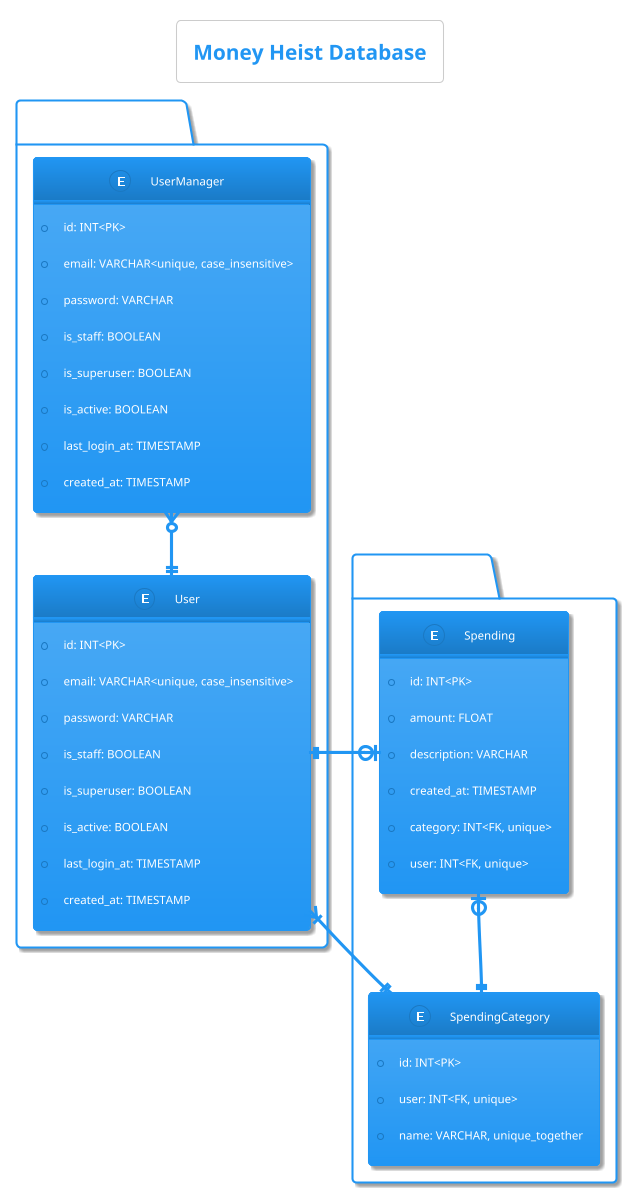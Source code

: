 @startuml django_db

title "Money Heist Database"

!theme materia

package "authentication.models" as auth_models{
    entity UserManager{
        *id: INT<PK>
        *email: VARCHAR<unique, case_insensitive>
        *password: VARCHAR
        *is_staff: BOOLEAN
        *is_superuser: BOOLEAN
        *is_active: BOOLEAN
        *last_login_at: TIMESTAMP
        *created_at: TIMESTAMP
    }

    entity User{
        *id: INT<PK>
        *email: VARCHAR<unique, case_insensitive>
        *password: VARCHAR
        *is_staff: BOOLEAN
        *is_superuser: BOOLEAN
        *is_active: BOOLEAN
        *last_login_at: TIMESTAMP
        *created_at: TIMESTAMP
    }
    UserManager }o--|| User
}


package "spendings.models" as spendings{
    entity Spending{
        * id: INT<PK> 
        * amount: FLOAT
        * description: VARCHAR
        * created_at: TIMESTAMP
        * category: INT<FK, unique>
        * user: INT<FK, unique>
    }
    entity SpendingCategory{
        * id: INT<PK>
        * user: INT<FK, unique>
        * name: VARCHAR, unique_together
    }

    User }|--|| SpendingCategory
    Spending |o--|| User
    Spending |o--|| SpendingCategory
}


@enduml